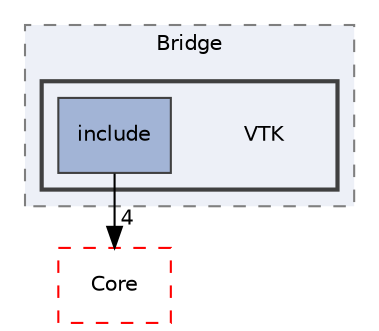 digraph "VTK"
{
 // LATEX_PDF_SIZE
  edge [fontname="Helvetica",fontsize="10",labelfontname="Helvetica",labelfontsize="10"];
  node [fontname="Helvetica",fontsize="10",shape=record];
  compound=true
  subgraph clusterdir_ce4b90f3ab002c3e4aae09e4884c7ff9 {
    graph [ bgcolor="#edf0f7", pencolor="grey50", style="filled,dashed,", label="Bridge", fontname="Helvetica", fontsize="10", URL="dir_ce4b90f3ab002c3e4aae09e4884c7ff9.html"]
  subgraph clusterdir_7139da90b3b6a729dc9b0d4a90a93478 {
    graph [ bgcolor="#edf0f7", pencolor="grey25", style="filled,bold,", label="", fontname="Helvetica", fontsize="10", URL="dir_7139da90b3b6a729dc9b0d4a90a93478.html"]
    dir_7139da90b3b6a729dc9b0d4a90a93478 [shape=plaintext, label="VTK"];
  dir_18f1d875c40a37627224a969e536ae39 [shape=box, label="include", style="filled,", fillcolor="#a2b4d6", color="grey25", URL="dir_18f1d875c40a37627224a969e536ae39.html"];
  }
  }
  dir_cac7f9cecb9aa42a0bd05452dddd8a21 [shape=box, label="Core", style="dashed,", fillcolor="#edf0f7", color="red", URL="dir_cac7f9cecb9aa42a0bd05452dddd8a21.html"];
  dir_18f1d875c40a37627224a969e536ae39->dir_cac7f9cecb9aa42a0bd05452dddd8a21 [headlabel="4", labeldistance=1.5 headhref="dir_000061_000014.html"];
}
